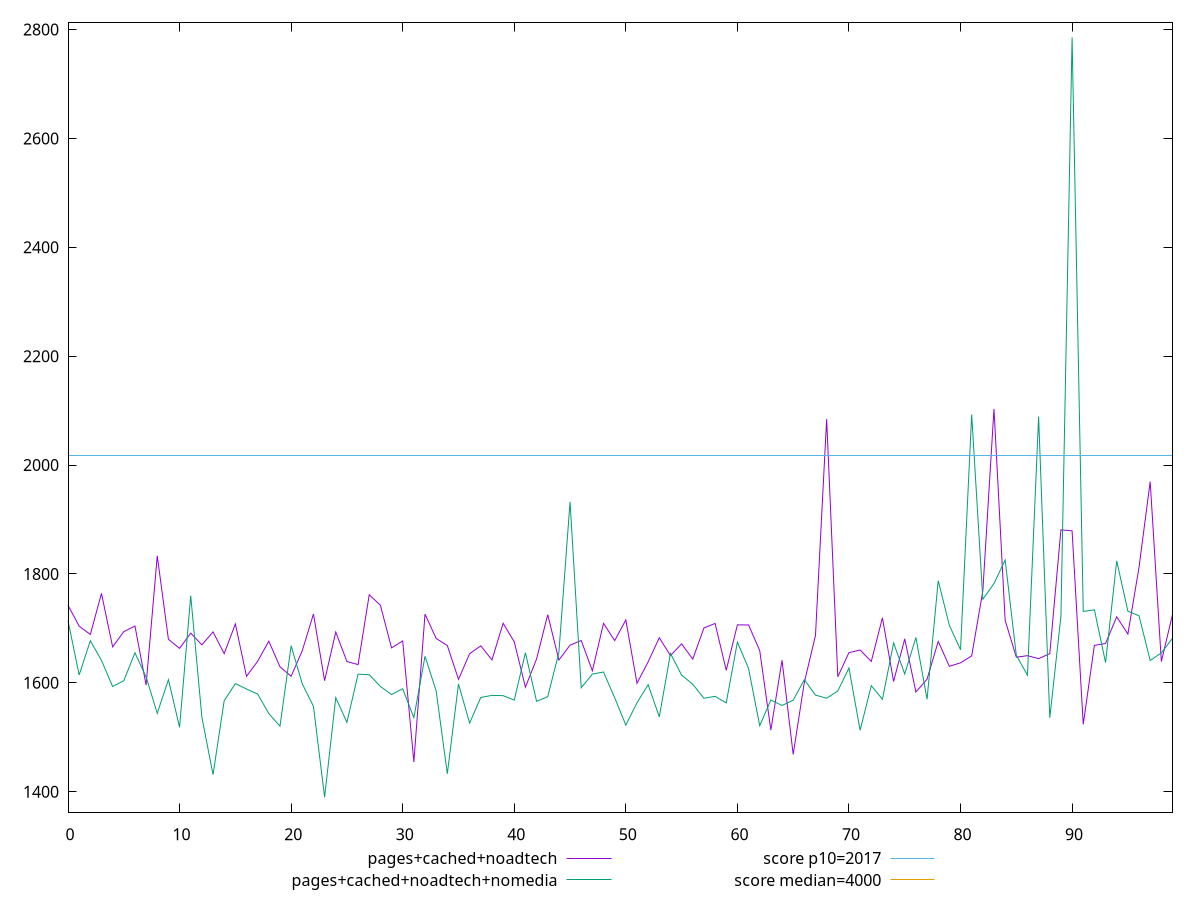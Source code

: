 reset

$pagesCachedNoadtech <<EOF
0 1742.404000000001
1 1704.116000000001
2 1688.8600000000004
3 1764.1880000000012
4 1666.0880000000002
5 1694.000000000001
6 1704.3760000000007
7 1595.8640000000007
8 1833.2680000000005
9 1679.8920000000007
10 1663.344000000001
11 1691.256000000001
12 1669.7760000000012
13 1693.564000000001
14 1653.6440000000014
15 1708.2600000000016
16 1611.9520000000011
17 1639.6960000000013
18 1676.4480000000017
19 1629.3800000000015
20 1612.120000000001
21 1659.0600000000009
22 1726.3799999999999
23 1603.8840000000012
24 1693.3080000000007
25 1639.1080000000006
26 1633.5000000000007
27 1761.7400000000005
28 1742.628000000001
29 1664.1880000000012
30 1676.9200000000008
31 1454.6440000000011
32 1726.228000000001
33 1681.4760000000008
34 1668.5320000000008
35 1606.492000000001
36 1653.4880000000014
37 1667.944
38 1642.0840000000005
39 1709.4000000000005
40 1675.3320000000008
41 1592.0320000000004
42 1643.912
43 1725.1920000000007
44 1641.8040000000005
45 1669.2520000000004
46 1677.7720000000006
47 1622.1560000000013
48 1709.284000000002
49 1677.532000000001
50 1715.5240000000013
51 1599.1840000000007
52 1638.568000000001
53 1682.8320000000008
54 1650.0400000000004
55 1671.5920000000006
56 1643.592
57 1700.7040000000009
58 1709.1280000000015
59 1623.1600000000008
60 1706.500000000001
61 1706.2760000000007
62 1659.328000000001
63 1513.296000000001
64 1641.560000000001
65 1468.5160000000003
66 1600.912000000001
67 1687.160000000001
68 2084.352000000001
69 1611.1960000000006
70 1655.5280000000016
71 1660.284
72 1639.2600000000014
73 1719.4360000000006
74 1602.5120000000004
75 1680.7520000000018
76 1583.1800000000007
77 1606.7680000000012
78 1676.0520000000006
79 1630.3440000000012
80 1636.7720000000004
81 1649.456
82 1768.9400000000005
83 2103.168000000001
84 1714.9120000000016
85 1647.1200000000001
86 1649.8880000000015
87 1644.4600000000014
88 1653.508000000001
89 1881.0000000000016
90 1879.148000000002
91 1523.7200000000012
92 1668.8560000000014
93 1672.2040000000015
94 1721.328
95 1689.5640000000008
96 1812.344
97 1969.604
98 1639.092000000001
99 1725.2520000000015
EOF

$pagesCachedNoadtechNomedia <<EOF
0 1714.1880000000008
1 1614.4560000000004
2 1677.3160000000003
3 1641.2640000000004
4 1593.2160000000006
5 1603.8840000000005
6 1655.188
7 1610.772000000001
8 1544.0320000000006
9 1605.8120000000008
10 1518.3680000000004
11 1760.0040000000001
12 1536.8760000000007
13 1431.268
14 1567.2800000000007
15 1598.5440000000003
16 1588.6759999999995
17 1579.392000000001
18 1543.508
19 1520.4160000000008
20 1668.1440000000011
21 1598.1280000000002
22 1556.8480000000004
23 1390.0400000000006
24 1572.7640000000004
25 1527.3920000000003
26 1615.9640000000006
27 1614.9200000000005
28 1593.4600000000005
29 1578.4800000000005
30 1589.1160000000013
31 1535.94
32 1648.7519999999997
33 1585.148000000001
34 1432.9360000000006
35 1597.8320000000008
36 1526.06
37 1573.148000000001
38 1576.9600000000005
39 1576.4520000000005
40 1568.2119999999998
41 1655.2560000000005
42 1566.0200000000002
43 1574.6160000000002
44 1655.7599999999998
45 1932.3960000000009
46 1590.8279999999995
47 1616.0400000000006
48 1619.8680000000002
49 1572.6120000000005
50 1522.364
51 1563.2720000000002
52 1596.6720000000007
53 1537.4080000000006
54 1654.0360000000003
55 1614.1480000000006
56 1597.3720000000005
57 1571.6360000000009
58 1575.228000000001
59 1563.1800000000007
60 1674.8320000000003
61 1626.4040000000007
62 1521.3440000000005
63 1568.4880000000005
64 1558.4160000000002
65 1568.1320000000007
66 1605.8240000000005
67 1577.4520000000002
68 1571.7720000000006
69 1585.0240000000001
70 1627.292000000001
71 1512.8920000000005
72 1594.7200000000005
73 1569.7960000000007
74 1673.2280000000007
75 1616.220000000001
76 1683.288000000001
77 1569.8240000000003
78 1787.6520000000012
79 1705.640000000001
80 1660.7520000000015
81 2092.768000000002
82 1753.4680000000005
83 1782.4560000000006
84 1825.6520000000007
85 1650.6320000000007
86 1613.9600000000007
87 2088.9920000000016
88 1535.8320000000008
89 1722.4960000000003
90 2785.308
91 1731.1200000000008
92 1734.0880000000002
93 1637.2720000000004
94 1824.0640000000003
95 1731.5560000000005
96 1723.0840000000005
97 1641.1560000000004
98 1654.8480000000004
99 1681.9520000000005
EOF

set key outside below
set xrange [0:99]
set yrange [1362.1346400000007:2813.21336]
set trange [1362.1346400000007:2813.21336]
set terminal svg size 640, 520 enhanced background rgb 'white'
set output "report_00021_2021-02-20T09:16:39.615Z/mainthread-work-breakdown/comparison/line/2_vs_3.svg"

plot $pagesCachedNoadtech title "pages+cached+noadtech" with line, \
     $pagesCachedNoadtechNomedia title "pages+cached+noadtech+nomedia" with line, \
     2017 title "score p10=2017", \
     4000 title "score median=4000"

reset
